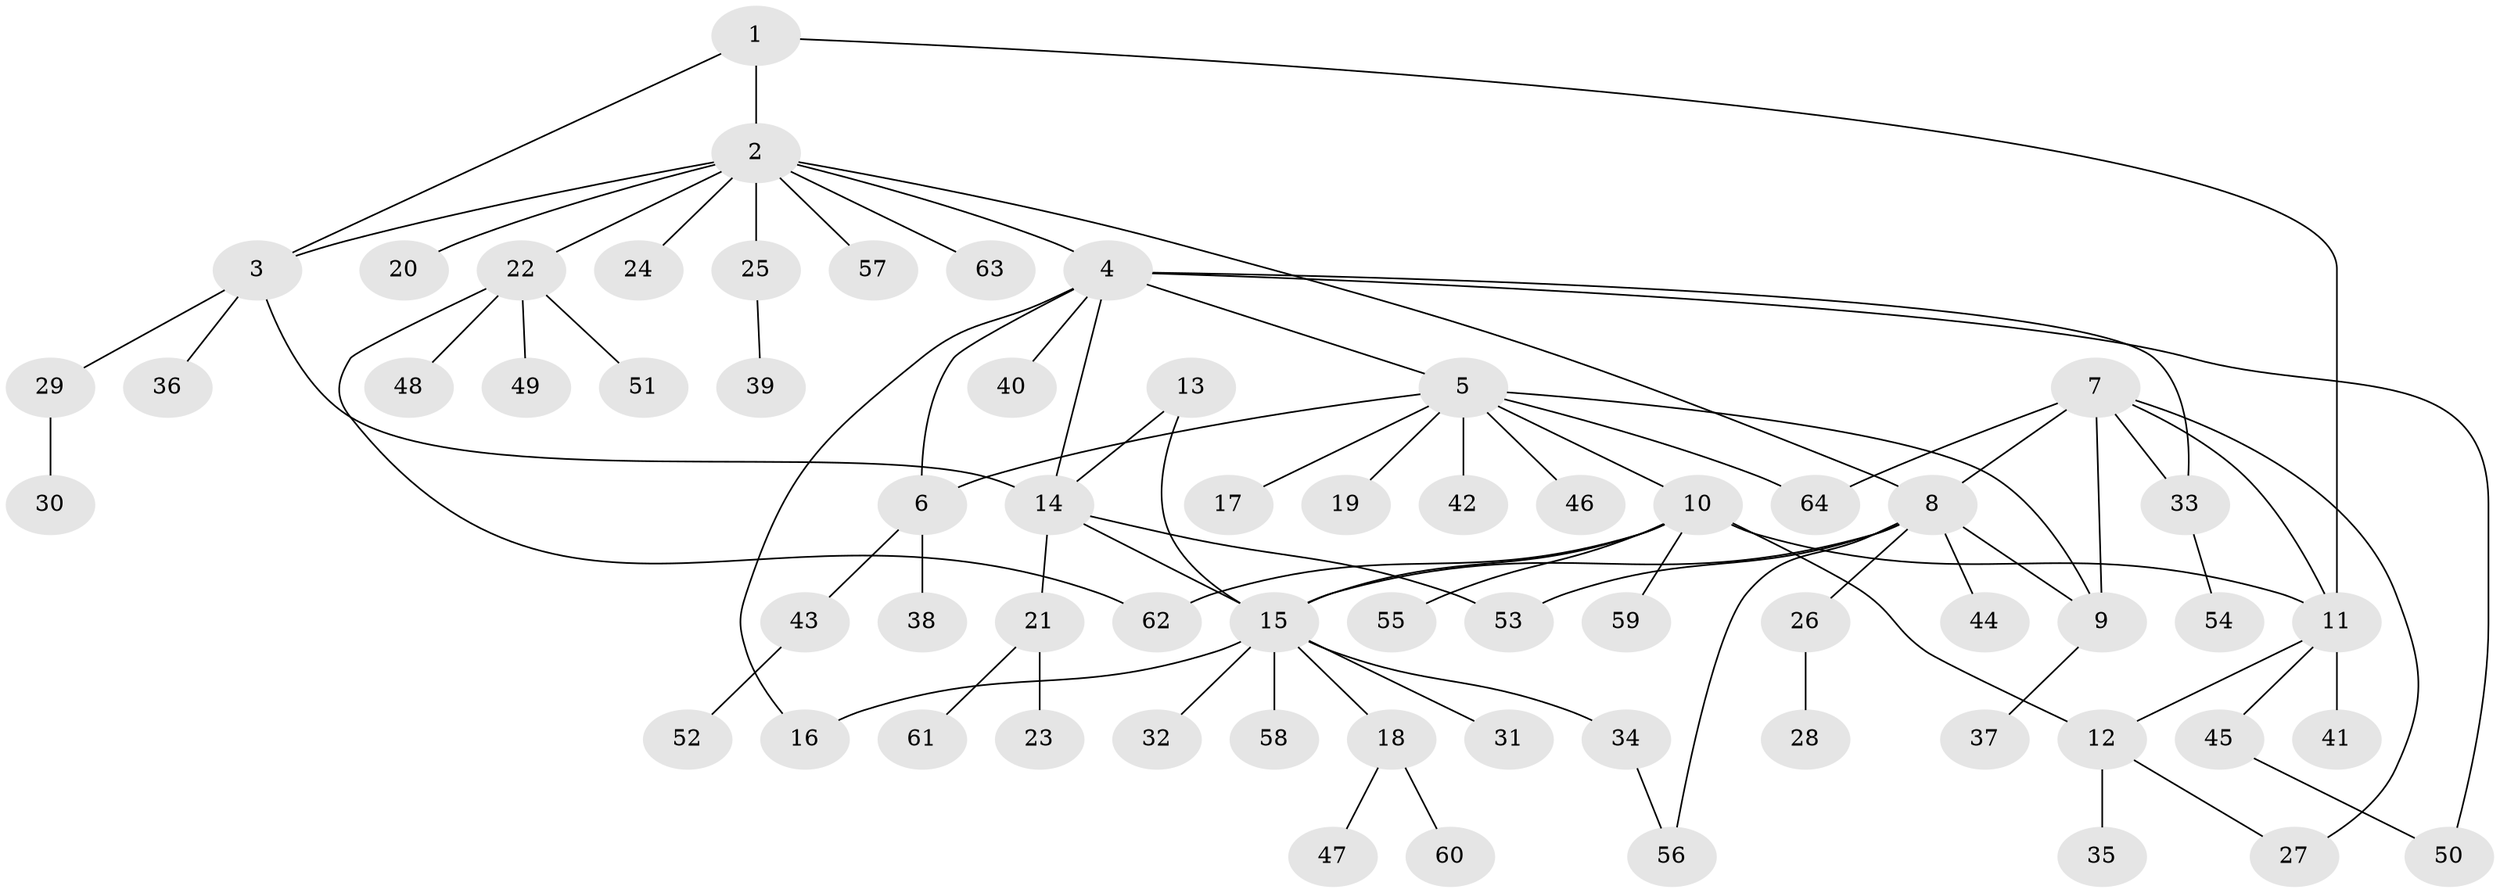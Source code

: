 // coarse degree distribution, {4: 0.03125, 10: 0.03125, 18: 0.03125, 9: 0.03125, 2: 0.1875, 6: 0.03125, 1: 0.65625}
// Generated by graph-tools (version 1.1) at 2025/19/03/04/25 18:19:32]
// undirected, 64 vertices, 82 edges
graph export_dot {
graph [start="1"]
  node [color=gray90,style=filled];
  1;
  2;
  3;
  4;
  5;
  6;
  7;
  8;
  9;
  10;
  11;
  12;
  13;
  14;
  15;
  16;
  17;
  18;
  19;
  20;
  21;
  22;
  23;
  24;
  25;
  26;
  27;
  28;
  29;
  30;
  31;
  32;
  33;
  34;
  35;
  36;
  37;
  38;
  39;
  40;
  41;
  42;
  43;
  44;
  45;
  46;
  47;
  48;
  49;
  50;
  51;
  52;
  53;
  54;
  55;
  56;
  57;
  58;
  59;
  60;
  61;
  62;
  63;
  64;
  1 -- 2;
  1 -- 3;
  1 -- 11;
  2 -- 3;
  2 -- 4;
  2 -- 8;
  2 -- 20;
  2 -- 22;
  2 -- 24;
  2 -- 25;
  2 -- 57;
  2 -- 63;
  3 -- 14;
  3 -- 29;
  3 -- 36;
  4 -- 5;
  4 -- 6;
  4 -- 14;
  4 -- 16;
  4 -- 33;
  4 -- 40;
  4 -- 50;
  5 -- 6;
  5 -- 9;
  5 -- 10;
  5 -- 17;
  5 -- 19;
  5 -- 42;
  5 -- 46;
  5 -- 64;
  6 -- 38;
  6 -- 43;
  7 -- 8;
  7 -- 9;
  7 -- 11;
  7 -- 27;
  7 -- 33;
  7 -- 64;
  8 -- 9;
  8 -- 15;
  8 -- 26;
  8 -- 44;
  8 -- 53;
  8 -- 56;
  9 -- 37;
  10 -- 11;
  10 -- 12;
  10 -- 15;
  10 -- 55;
  10 -- 59;
  10 -- 62;
  11 -- 12;
  11 -- 41;
  11 -- 45;
  12 -- 27;
  12 -- 35;
  13 -- 14;
  13 -- 15;
  14 -- 15;
  14 -- 21;
  14 -- 53;
  15 -- 16;
  15 -- 18;
  15 -- 31;
  15 -- 32;
  15 -- 34;
  15 -- 58;
  18 -- 47;
  18 -- 60;
  21 -- 23;
  21 -- 61;
  22 -- 48;
  22 -- 49;
  22 -- 51;
  22 -- 62;
  25 -- 39;
  26 -- 28;
  29 -- 30;
  33 -- 54;
  34 -- 56;
  43 -- 52;
  45 -- 50;
}
